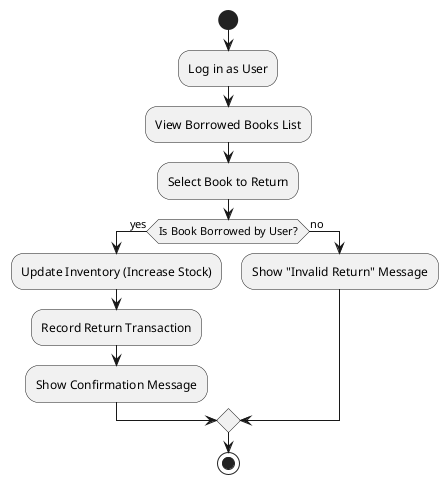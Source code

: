@startuml
start
:Log in as User;
:View Borrowed Books List;
:Select Book to Return;
if (Is Book Borrowed by User?) then (yes)
    :Update Inventory (Increase Stock);
    :Record Return Transaction;
    :Show Confirmation Message;
else (no)
    :Show "Invalid Return" Message;
endif
stop
@enduml
